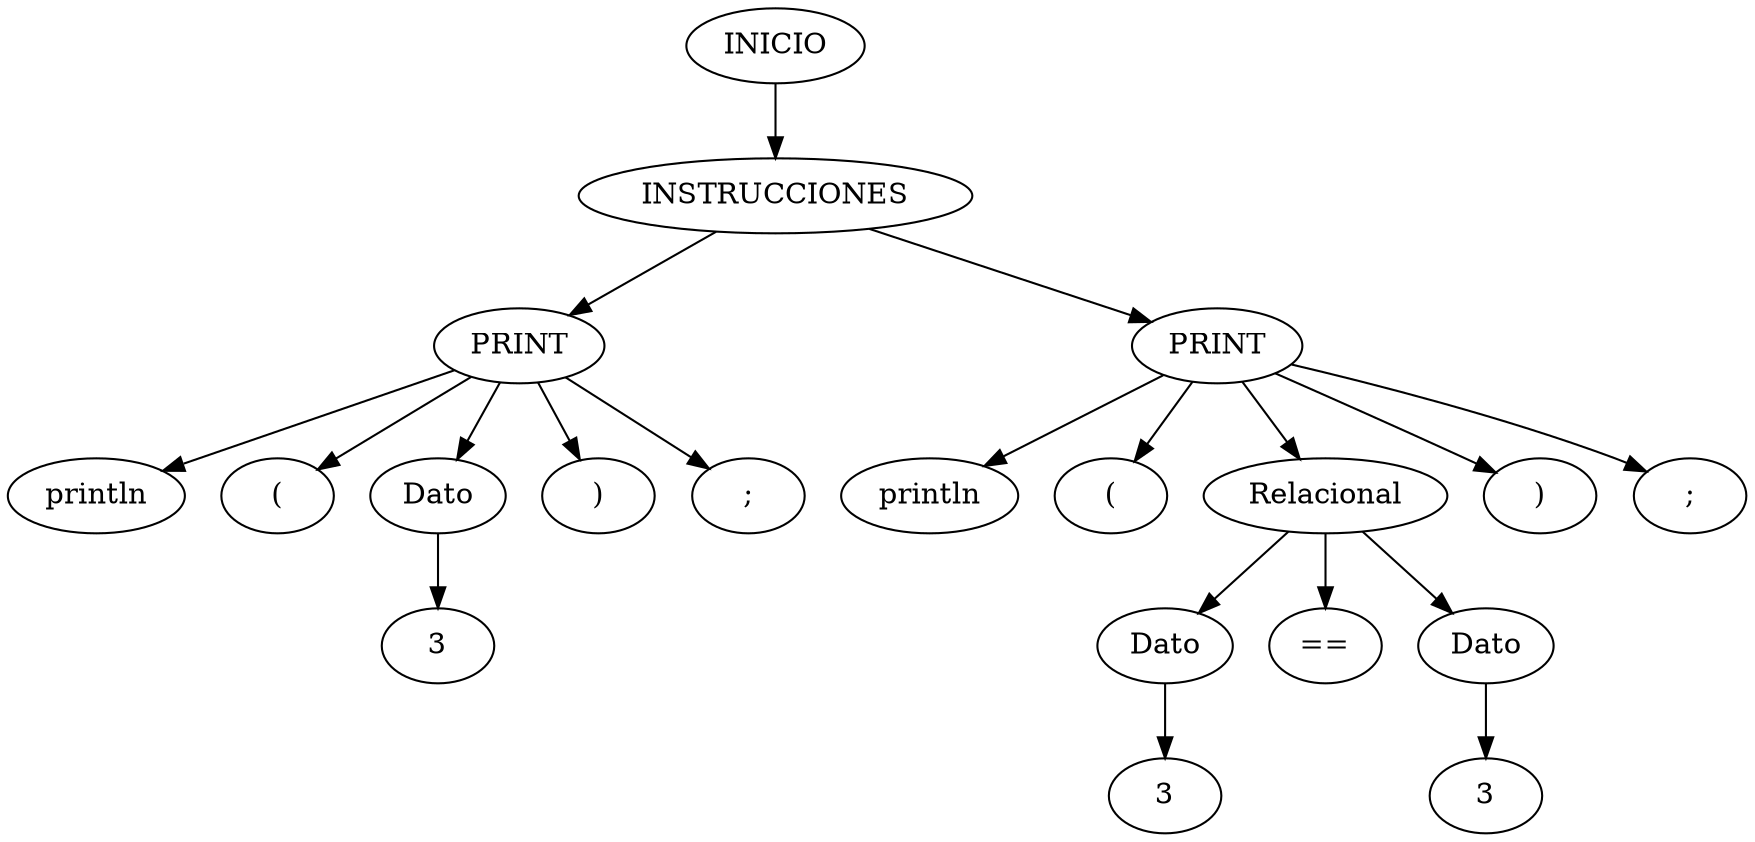 digraph arbolAST{ 
      n0[label="INICIO"];
      n1[label="INSTRUCCIONES"];
      n0 -> n1;
n2[label="PRINT"];
      n1 -> n2;
n3[label="println"];
      n2 -> n3;
n4[label="("];
      n2 -> n4;
n5[label="Dato"];
      n2 -> n5;
n6[label="3"];
      n5 -> n6;
n7[label=")"];
      n2 -> n7;
n8[label=";"];
      n2 -> n8;
n9[label="PRINT"];
      n1 -> n9;
n10[label="println"];
      n9 -> n10;
n11[label="("];
      n9 -> n11;
n12[label="Relacional"];
      n9 -> n12;
n13[label="Dato"];
      n12 -> n13;
n14[label="3"];
      n13 -> n14;
n15[label="=="];
      n12 -> n15;
n16[label="Dato"];
      n12 -> n16;
n17[label="3"];
      n16 -> n17;
n18[label=")"];
      n9 -> n18;
n19[label=";"];
      n9 -> n19;

    }